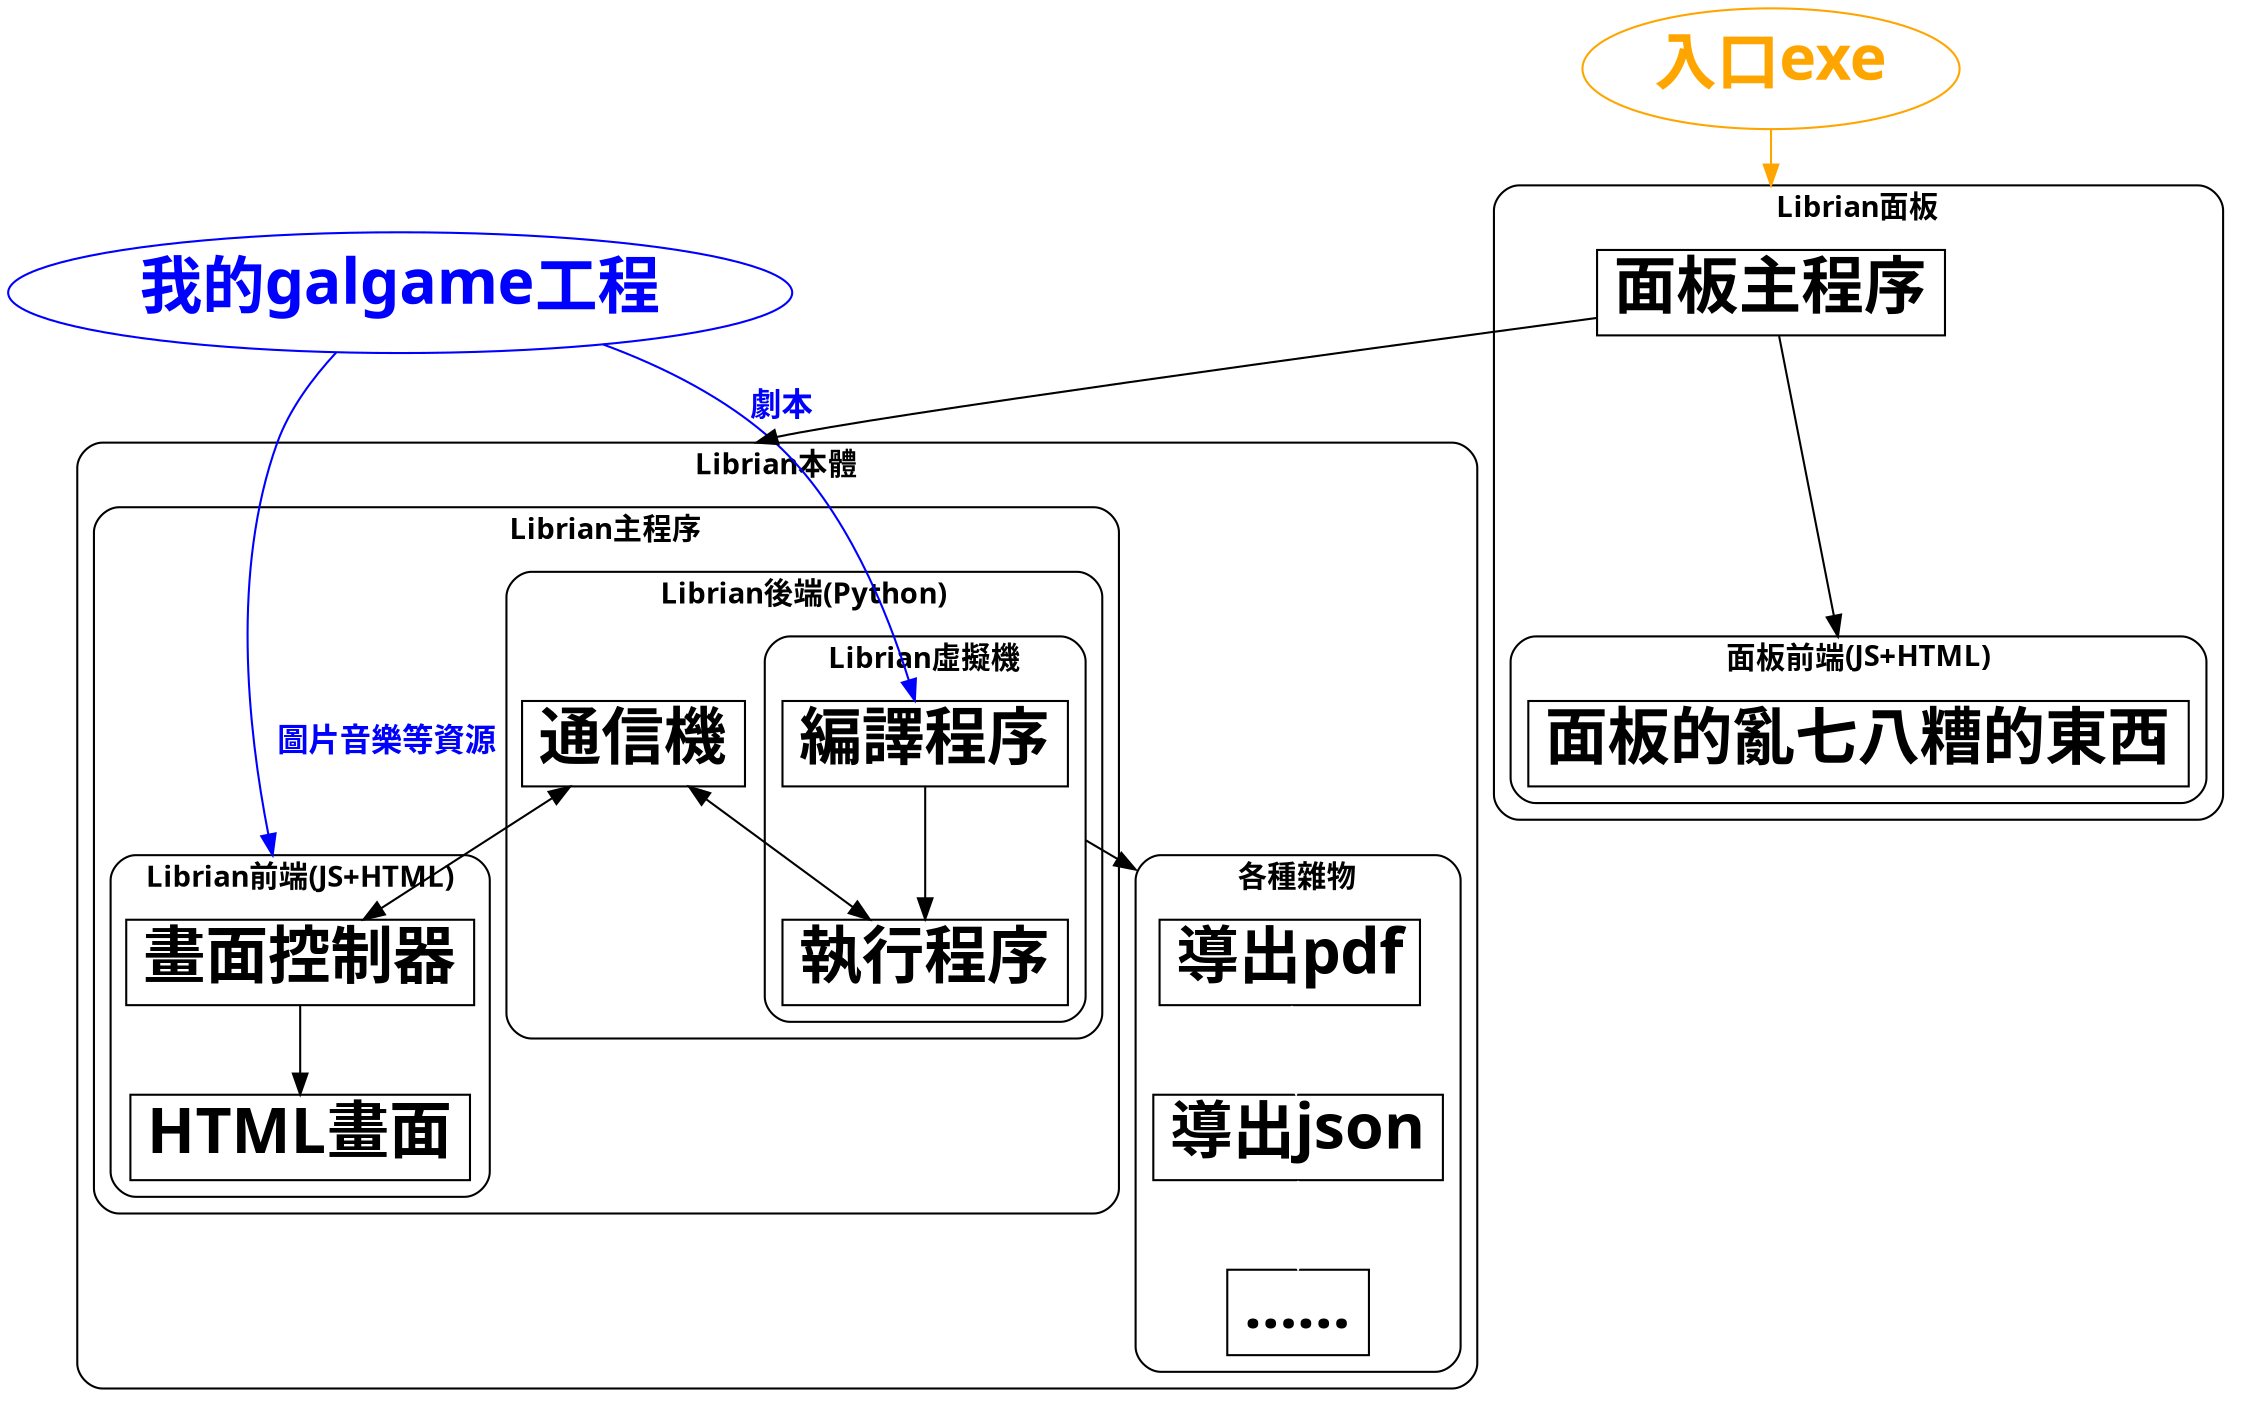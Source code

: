 digraph graphname {
    graph [compound=true]
    node [fontname="Source Han Serif TC Semibold", fontsize=30, shape=box]
    edge [fontname="Source Han Serif TC Semibold", fontsize=15]
    fontname = "Source Han Serif TC Semibold"
    style="rounded"
    
    subgraph 工程 {
        edge [color=blue, fontcolor=blue]
        我的galgame工程[shape=oval, color=blue, fontcolor=blue]
        我的galgame工程 -> 編譯程序[label = "劇本"] 
        我的galgame工程 -> 畫面控制器[label = "圖片音樂等資源", lhead="cluster_Librian前端"]
    }
    
    subgraph cluster_Librian本體{
        label = "Librian本體"
        通信機 -> 畫面控制器[dir="both"]
        subgraph cluster_各種雜物{
            label = "各種雜物"
            導出pdf -> 導出json -> …… [color=white]
        }
        subgraph cluster_Librian主程序{
            label = "Librian主程序"
            subgraph cluster_Librian前端{
                label = "Librian前端(JS+HTML)"
                畫面控制器 -> HTML畫面
            }
            subgraph cluster_Librian後端{
                label = "Librian後端(Python)"
                subgraph cluster_Librian虛擬機{
                    label = "Librian虛擬機"
                    編譯程序 -> 執行程序
                }
                通信機 -> 執行程序[dir=both]
            }
        }
        編譯程序 -> 導出pdf[ltail="cluster_Librian虛擬機", lhead="cluster_各種雜物"]
    }
    subgraph cluster_Librian面板{
        label = "Librian面板"
        面板主程序 -> 面板的亂七八糟的東西[lhead="cluster_面板前端"]
        面板主程序 -> 通信機[lhead="cluster_Librian本體"]
        subgraph cluster_面板前端{
            label = "面板前端(JS+HTML)"
            面板的亂七八糟的東西
        }
    }
    入口exe[shape=oval, color=orange, fontcolor=orange]
    入口exe -> 面板主程序[lhead="cluster_Librian面板", color=orange]
}